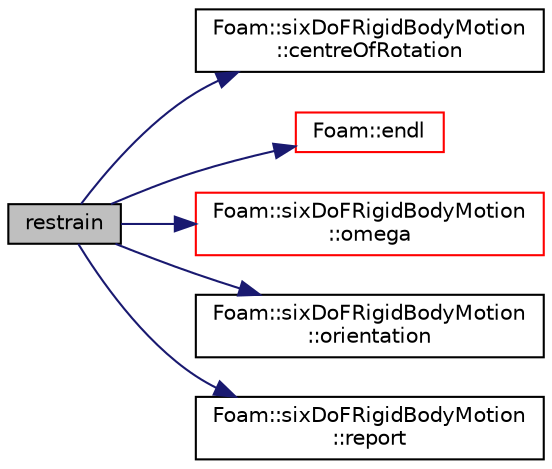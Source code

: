 digraph "restrain"
{
  bgcolor="transparent";
  edge [fontname="Helvetica",fontsize="10",labelfontname="Helvetica",labelfontsize="10"];
  node [fontname="Helvetica",fontsize="10",shape=record];
  rankdir="LR";
  Node1 [label="restrain",height=0.2,width=0.4,color="black", fillcolor="grey75", style="filled", fontcolor="black"];
  Node1 -> Node2 [color="midnightblue",fontsize="10",style="solid",fontname="Helvetica"];
  Node2 [label="Foam::sixDoFRigidBodyMotion\l::centreOfRotation",height=0.2,width=0.4,color="black",URL="$a02313.html#a2f8c6ae8506d71aa8038ba4a8f62ce3f",tooltip="Return the current centre of rotation. "];
  Node1 -> Node3 [color="midnightblue",fontsize="10",style="solid",fontname="Helvetica"];
  Node3 [label="Foam::endl",height=0.2,width=0.4,color="red",URL="$a10675.html#a2db8fe02a0d3909e9351bb4275b23ce4",tooltip="Add newline and flush stream. "];
  Node1 -> Node4 [color="midnightblue",fontsize="10",style="solid",fontname="Helvetica"];
  Node4 [label="Foam::sixDoFRigidBodyMotion\l::omega",height=0.2,width=0.4,color="red",URL="$a02313.html#a9ccb39bb1c549190b9e6379f6ab8683d",tooltip="Return the angular velocity in the global frame. "];
  Node1 -> Node5 [color="midnightblue",fontsize="10",style="solid",fontname="Helvetica"];
  Node5 [label="Foam::sixDoFRigidBodyMotion\l::orientation",height=0.2,width=0.4,color="black",URL="$a02313.html#ae5b91ef3c3ecc325d2910d2ce6a598f8",tooltip="Return the orientation tensor, Q. "];
  Node1 -> Node6 [color="midnightblue",fontsize="10",style="solid",fontname="Helvetica"];
  Node6 [label="Foam::sixDoFRigidBodyMotion\l::report",height=0.2,width=0.4,color="black",URL="$a02313.html#a50b8b2b1f26f4bc420265ecfd2816fb3",tooltip="Return the report Switch. "];
}
